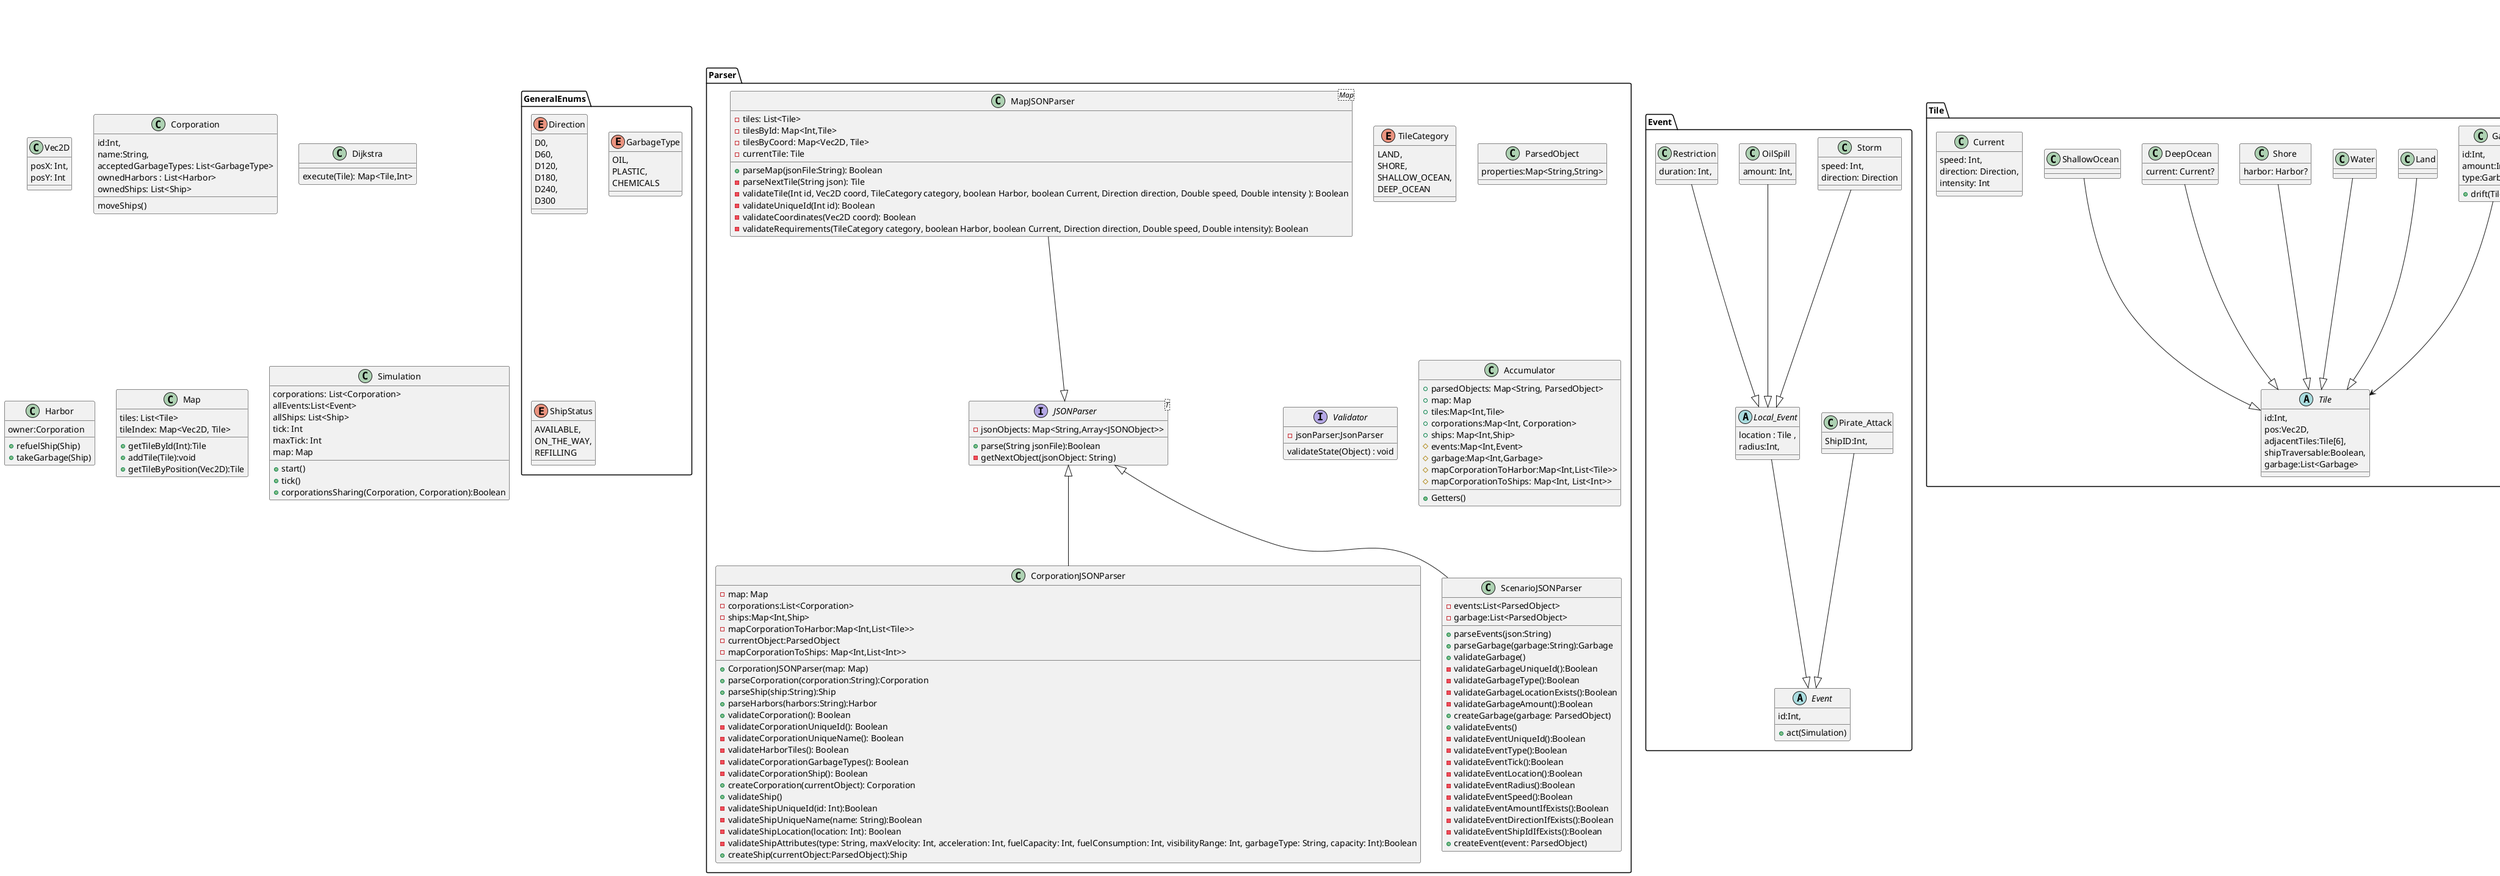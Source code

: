 @startuml
'General
package GeneralEnums{
  enum Direction{
    D0,
    D60,
    D120,
    D180,
    D240,
    D300
  }
  enum GarbageType{
    OIL,
    PLASTIC,
    CHEMICALS
  }

  enum ShipStatus{
  AVAILABLE,
  ON_THE_WAY,
  REFILLING
  }
  }
   class Vec2D{
    posX: Int,
    posY: Int
  }


  class Corporation {
    id:Int,
    name:String,
    acceptedGarbageTypes: List<GarbageType>
    ownedHarbors : List<Harbor>
    ownedShips: List<Ship>
    moveShips()
  }

  class Dijkstra{
    execute(Tile): Map<Tile,Int>
  }

  class Harbor {
           owner:Corporation
           +refuelShip(Ship)
           +takeGarbage(Ship)
  }

  class Map {
    tiles: List<Tile>
    tileIndex: Map<Vec2D, Tile>

    +getTileById(Int):Tile
    +addTile(Tile):void
    +getTileByPosition(Vec2D):Tile
  }


    class Simulation {
        corporations: List<Corporation>
        allEvents:List<Event>
        allShips: List<Ship>
        tick: Int
        maxTick: Int
        map: Map

        +start()
        +tick()
        +corporationsSharing(Corporation, Corporation):Boolean
    }
    package Event{
    abstract class Event {
    id:Int,
    +act(Simulation)
    }
     Pirate_Attack --|> Event
    class Pirate_Attack {
    ShipID:Int,
    }
    Local_Event --|> Event
    abstract class Local_Event {
    location : Tile ,
     radius:Int,
    }
    Storm --|> Local_Event
    class Storm {
    speed: Int,
    direction: Direction
    }
    OilSpill --|> Local_Event
    class OilSpill {
    amount: Int,
    }
    Restriction --|> Local_Event
    class Restriction {
    duration: Int,
    }
    }



package Parser{

   enum TileCategory{
    LAND,
    SHORE,
    SHALLOW_OCEAN,
    DEEP_OCEAN
   }
   class ParsedObject{
   properties:Map<String,String>

   }
  interface Validator {
    -jsonParser:JsonParser
    ' Throws an exception if the object is not valid
    validateState(Object) : void
  }
    interface JSONParser<T>{
    -jsonObjects: Map<String,Array<JSONObject>>
    +parse(String jsonFile):Boolean
    -getNextObject(jsonObject: String)
    }
    MapJSONParser --|> JSONParser
    class MapJSONParser<Map>{
    -tiles: List<Tile>
    -tilesById: Map<Int,Tile>
    -tilesByCoord: Map<Vec2D, Tile>
    -currentTile: Tile
    +parseMap(jsonFile:String): Boolean
    -parseNextTile(String json): Tile
    -validateTile(Int id, Vec2D coord, TileCategory category, boolean Harbor, boolean Current, Direction direction, Double speed, Double intensity ): Boolean
    -validateUniqueId(Int id): Boolean
    -validateCoordinates(Vec2D coord): Boolean
    -validateRequirements(TileCategory category, boolean Harbor, boolean Current, Direction direction, Double speed, Double intensity): Boolean

    }

    class CorporationJSONParser{
    -map: Map
     - corporations:List<Corporation>
     - ships:Map<Int,Ship>
     - mapCorporationToHarbor:Map<Int,List<Tile>>
     - currentObject:ParsedObject
     - mapCorporationToShips: Map<Int,List<Int>>

     +CorporationJSONParser(map: Map)
     + parseCorporation(corporation:String):Corporation
     + parseShip(ship:String):Ship
     + parseHarbors(harbors:String):Harbor
     + validateCorporation(): Boolean
     - validateCorporationUniqueId(): Boolean
     - validateCorporationUniqueName(): Boolean
     - validateHarborTiles(): Boolean
     - validateCorporationGarbageTypes(): Boolean
     -validateCorporationShip(): Boolean
     + createCorporation(currentObject): Corporation
     + validateShip()
     - validateShipUniqueId(id: Int):Boolean
     - validateShipUniqueName(name: String):Boolean
     - validateShipLocation(location: Int): Boolean
     - validateShipAttributes(type: String, maxVelocity: Int, acceleration: Int, fuelCapacity: Int, fuelConsumption: Int, visibilityRange: Int, garbageType: String, capacity: Int):Boolean
     + createShip(currentObject:ParsedObject):Ship
    }

        class ScenarioJSONParser{
          -events:List<ParsedObject>
          -garbage:List<ParsedObject>

          +parseEvents(json:String)
          +parseGarbage(garbage:String):Garbage
          +validateGarbage()
          -validateGarbageUniqueId():Boolean
          -validateGarbageType():Boolean
          -validateGarbageLocationExists():Boolean
          -validateGarbageAmount():Boolean
          +createGarbage(garbage: ParsedObject)
          + validateEvents()
          - validateEventUniqueId():Boolean
          - validateEventType():Boolean
          - validateEventTick():Boolean
          - validateEventLocation():Boolean
          - validateEventRadius():Boolean
          - validateEventSpeed():Boolean
          - validateEventAmountIfExists():Boolean
          - validateEventDirectionIfExists():Boolean
          - validateEventShipIdIfExists():Boolean
          + createEvent(event: ParsedObject)
        }

        JSONParser <|-- CorporationJSONParser
        JSONParser <|-- ScenarioJSONParser
        class Accumulator{
            + parsedObjects: Map<String, ParsedObject>
            + map: Map
            + tiles:Map<Int,Tile>
            + corporations:Map<Int, Corporation>
            + ships: Map<Int,Ship>
            # events:Map<Int,Event>
            # garbage:Map<Int,Garbage>
            # mapCorporationToHarbor:Map<Int,List<Tile>>
            # mapCorporationToShips: Map<Int, List<Int>>

            +Getters()
        }
}
'Tiles

package Tile{
abstract class Tile{
    id:Int,
    pos:Vec2D,
    adjacentTiles:Tile[6],
    shipTraversable:Boolean,
    garbage:List<Garbage>
}

class Garbage {
id:Int,
amount:Int,
type:GarbageType,
+drift(Tile)
}

Garbage --> Tile

Land --|> Tile
Water --|> Tile

Shore --|> Tile
DeepOcean --|> Tile
ShallowOcean --|> Tile

class Current{
    speed: Int,
    direction: Direction,
    intensity: Int
}
class Land{
}
class Shore{
harbor: Harbor?
}
class ShallowOcean{}
class DeepOcean{
current: Current?
}

}
'Ships
package Ship{
abstract class Ship {
    id:Int,
    name: String,
    owner: Corporation,
    pos: Tile,
    dir: Direction,
    maxVelocity: Int,
    acceleration: Int,
    fuelCapacity: Int,
    fuelConsumption: Int,
    visibleRange: Int,

    navigateTo(Tile)
    refuel()
    getGarbageInFieldOfView(): List<Garbage>
    drift()
}

ScoutingShip --|> Ship
CoordinatingShip --|> Ship
CollectingShip --|> Ship

class ScoutingShip{
}
class CoordinatingShip{
}
class CollectingShip{
garbageType: GarbageType
garbageCapacity: Int,
garbageLoad: Int,
}
}
package Logger{
class Logger{
    - outputPath: File = STDOUT

    +logInitializationInfoSuccess(filename:String)
    +logInitializationInfoFail(filename:String)
    +logSimulationStarted()
    +logSimulationEnded()
    +logSimulationTick(tick:Int)
    +logCorporationStartMoveShips(corporationId:Int)
    +logShipMovement(shipId:Int,speed:Int,tileId:Int)
    +logCorporationStartCollectGarbage(corporateId)
    +logGarbageCollectionByShip(shipId:Int,garbageType:GarbageType,garbageId:Int)
    +logCorporationCooperationStart(corporationId:Int)
    +logCooperationBetweenCorporations(corporationId:Int, otherCorporationId: Int, shipId:Int, cooperatedShipId: Int)
    +logCorporationRefueling(corporationId:Int)
    +logRefuelingShip(shipId:Int, tileId: Int)
    +logUnloadShip(shipId:Int, amount:Int, garbageType:GarbageType, tileId:Int)
    +logCorporationFinishedActions(corporationId:Int)
    +logCurrentDriftGarbage(garbageType:GarbageType, garbageId:Int, amount:Int, startTileId:Int, endTileId:Int)
    +logCurrentDriftShip(shipId:Int,startTileId:Int, endTileId:Int)
    +logEventStart(eventId:Int,eventType:EventType)
    +logSimulationStatisticsCalculated()
    +logSimulationStatistics()




}
}
@enduml